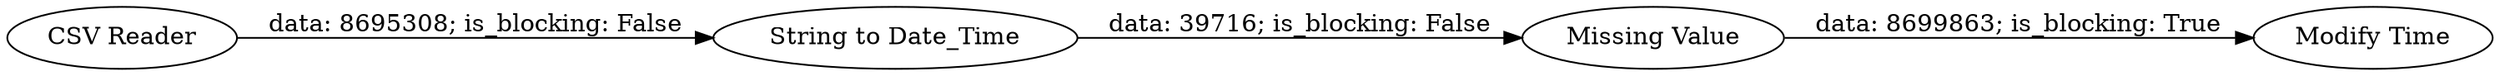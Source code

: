 digraph {
	"4665767099360624313_51" [label="CSV Reader"]
	"4665767099360624313_54" [label="Modify Time"]
	"4665767099360624313_53" [label="Missing Value"]
	"4665767099360624313_52" [label="String to Date_Time"]
	"4665767099360624313_52" -> "4665767099360624313_53" [label="data: 39716; is_blocking: False"]
	"4665767099360624313_53" -> "4665767099360624313_54" [label="data: 8699863; is_blocking: True"]
	"4665767099360624313_51" -> "4665767099360624313_52" [label="data: 8695308; is_blocking: False"]
	rankdir=LR
}
